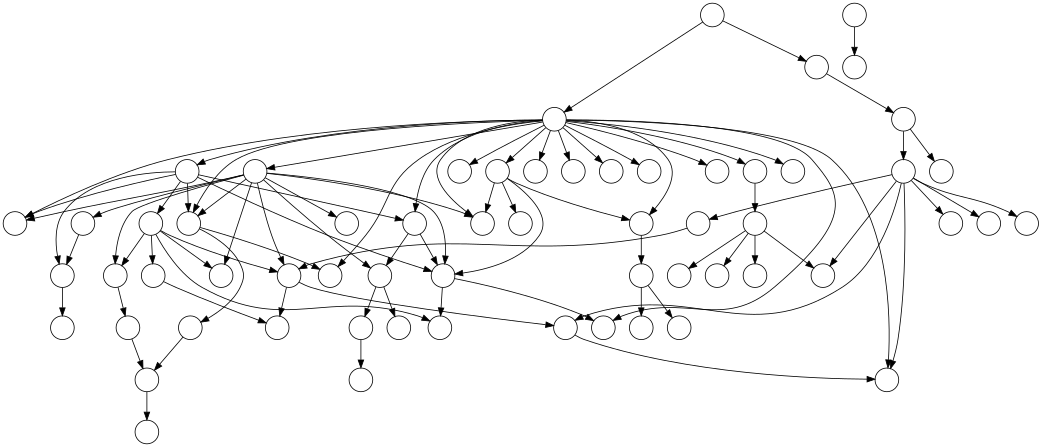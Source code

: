 digraph Infovis {
	graph [size="6.944444444444445,10.375"];
	node [label="\N", fixedsize=true];
	graph [bb="0,0,1311,574"];
	start [label="", width="0.42", height="0.42", pos="809,551"];
	main [label="", width="0.42", height="0.42", pos="698,419"];
	on_exit [label="", width="0.42", height="0.42", pos="1010,485"];
	sort [label="", width="0.42", height="0.42", pos="232,353"];
	merge [label="", width="0.42", height="0.42", pos="318,353"];
	term [label="", width="0.42", height="0.42", pos="626,353"];
	signal [label="", width="0.42", height="0.42", pos="808,287"];
	sbrk [label="", width="0.42", height="0.42", pos="1119,89"];
	unlink [label="", width="0.42", height="0.42", pos="607,287"];
	newfile [label="", width="0.42", height="0.42", pos="521,287"];
	fclose [label="", width="0.42", height="0.42", pos="235,287"];
	close [label="", width="0.42", height="0.42", pos="419,221"];
	brk [label="", width="0.42", height="0.42", pos="578,353"];
	setbuf [label="", width="0.42", height="0.42", pos="15,287"];
	copyproto [label="", width="0.42", height="0.42", pos="674,353"];
	initree [label="", width="0.42", height="0.42", pos="722,353"];
	safeoutfil [label="", width="0.42", height="0.42", pos="770,353"];
	getpid [label="", width="0.42", height="0.42", pos="818,353"];
	sprintf [label="", width="0.42", height="0.42", pos="952,353"];
	creat [label="", width="0.42", height="0.42", pos="904,353"];
	rem [label="", width="0.42", height="0.42", pos="760,155"];
	oldfile [label="", width="0.42", height="0.42", pos="1000,353"];
	msort [label="", width="0.42", height="0.42", pos="187,287"];
	filbuf [label="", width="0.42", height="0.42", pos="75,221"];
	setfil [label="", width="0.42", height="0.42", pos="557,221"];
	qsort [label="", width="0.42", height="0.42", pos="190,221"];
	insert [label="", width="0.42", height="0.42", pos="362,221"];
	wline [label="", width="0.42", height="0.42", pos="142,221"];
	div [label="", width="0.42", height="0.42", pos="557,155"];
	cmpsave [label="", width="0.42", height="0.42", pos="276,221"];
	rline [label="", width="0.42", height="0.42", pos="101,287"];
	fopen [label="", width="0.42", height="0.42", pos="481,221"];
	mul [label="", width="0.42", height="0.42", pos="435,287"];
	cmpa [label="", width="0.42", height="0.42", pos="300,155"];
	flsbuf [label="", width="0.42", height="0.42", pos="158,155"];
	xflsbuf [label="", width="0.42", height="0.42", pos="198,89"];
	write [label="", width="0.42", height="0.42", pos="198,23"];
	read [label="", width="0.42", height="0.42", pos="75,155"];
	exit [label="", width="0.42", height="0.42", pos="655,287"];
	endopen [label="", width="0.42", height="0.42", pos="447,155"];
	open [label="", width="0.42", height="0.42", pos="447,89"];
	findiop [label="", width="0.42", height="0.42", pos="495,155"];
	fflush [label="", width="0.42", height="0.42", pos="237,155"];
	malloc [label="", width="0.42", height="0.42", pos="1140,419"];
	morecore [label="", width="0.42", height="0.42", pos="1140,353"];
	demote [label="", width="0.42", height="0.42", pos="1188,353"];
	getfreehdr [label="", width="0.42", height="0.42", pos="712,155"];
	free [label="", width="0.42", height="0.42", pos="880,287"];
	getpagesize [label="", width="0.42", height="0.42", pos="1200,287"];
	putfreehdr [label="", width="0.42", height="0.42", pos="1248,287"];
	udiv [label="", width="0.42", height="0.42", pos="1038,221"];
	umul [label="", width="0.42", height="0.42", pos="1296,287"];
	sigvec [label="", width="0.42", height="0.42", pos="808,221"];
	moncontrol [label="", width="0.42", height="0.42", pos="1058,551"];
	profil [label="", width="0.42", height="0.42", pos="1058,485"];
	sigblock [label="", width="0.42", height="0.42", pos="856,155"];
	sigsetmask [label="", width="0.42", height="0.42", pos="808,155"];
	doprnt [label="", width="0.42", height="0.42", pos="952,287"];
	urem [label="", width="0.42", height="0.42", pos="952,221"];
	strlen [label="", width="0.42", height="0.42", pos="856,221"];
	localeconv [label="", width="0.42", height="0.42", pos="904,221"];
	start -> main [pos="e,708,430 799,539 780,516 738,465 714,438"];
	start -> on_exit [pos="e,996,490 823,546 858,535 945,507 987,493"];
	main -> sort [pos="e,245,361 683,418 615,413 343,392 261,368 259,367 256,366 253,365"];
	main -> merge [pos="e,333,356 683,416 625,406 412,369 342,357"];
	main -> term [pos="e,637,363 687,409 675,398 657,382 644,369"];
	main -> signal [pos="e,819,298 713,416 743,407 834,380 842,368 856,348 839,321 824,304"];
	main -> sbrk [pos="e,1120,104 713,419 729,418 753,418 762,418 827,414 1004,415 1048,368 1115,295 1121,168 1120,114"];
	main -> unlink [pos="e,594,295 684,415 649,405 562,378 554,368 538,344 567,316 588,300"];
	main -> newfile [pos="e,522,302 683,415 672,412 657,408 643,404 599,391 577,402 546,368 532,352 526,328 523,310"];
	main -> fclose [pos="e,241,301 683,417 637,411 303,373 294,368 271,354 254,326 244,308"];
	main -> close [pos="e,429,233 683,416 658,409 591,391 580,388 557,380 548,383 528,368 487,335 491,314 459,272 451,261 442,249 434,240"];
	main -> brk [pos="e,591,361 685,412 666,403 631,385 602,368 601,367 600,367 599,366"];
	main -> setbuf [pos="e,28,295 683,418 677,418 670,418 663,418 652,417 650,416 638,416 447,400 395,416 208,368 136,348 121,335 51,306 47,303 45,303 40\
,301 39,300 38,300 37,299"];
	main -> copyproto [pos="e,679,367 693,405 690,397 686,386 682,376"];
	main -> initree [pos="e,717,367 703,405 706,397 710,386 714,376"];
	main -> safeoutfil [pos="e,758,363 709,409 720,398 738,382 752,369"];
	main -> getpid [pos="e,805,361 712,412 731,403 766,385 794,368 795,368 796,367 797,366"];
	main -> sprintf [pos="e,939,362 713,417 751,413 851,399 928,368 929,368 930,367 930,367"];
	main -> creat [pos="e,891,360 713,416 744,409 817,391 875,368 877,367 880,366 882,365"];
	main -> rem [pos="e,773,164 713,418 719,418 727,418 733,418 759,416 765,415 790,413 896,401 958,450 1024,368 1059,323 1073,288 976,206 910,149 865\
,201 784,170 783,170 782,169 782,169"];
	main -> oldfile [pos="e,987,362 713,418 756,415 880,405 976,368 977,368 978,367 978,367"];
	on_exit -> malloc [pos="e,1126,425 1023,477 1026,474 1030,472 1034,470 1063,454 1097,438 1119,428"];
	sort -> msort [pos="e,196,300 224,341 218,331 209,318 201,307"];
	sort -> filbuf [pos="e,71,235 217,349 180,337 82,308 77,302 65,286 66,261 69,243"];
	sort -> newfile [pos="e,506,290 247,349 259,346 278,342 294,338 368,321 386,318 459,302 472,299 486,295 498,292"];
	sort -> fclose [pos="e,234,302 233,338 234,330 234,321 234,312"];
	sort -> setbuf [pos="e,28,294 217,350 185,343 107,326 44,302 42,301 39,300 37,299"];
	sort -> setfil [pos="e,542,224 246,346 276,332 349,297 411,272 437,261 498,238 532,227"];
	merge -> insert [pos="e,356,235 321,338 325,322 332,295 340,272 344,262 348,252 352,243"];
	merge -> rline [pos="e,114,294 303,349 265,340 163,314 130,302 128,301 125,300 123,299"];
	merge -> wline [pos="e,142,236 304,348 265,336 165,303 163,302 148,286 144,262 143,244"];
	merge -> unlink [pos="e,594,295 333,351 374,347 488,333 578,302 580,301 582,300 585,299"];
	merge -> fopen [pos="e,469,230 329,343 347,327 381,296 411,272 428,258 448,244 463,235"];
	merge -> fclose [pos="e,247,296 306,344 292,333 270,315 254,302"];
	merge -> setfil [pos="e,559,236 333,351 369,346 530,319 545,302 560,286 561,262 560,244"];
	merge -> mul [pos="e,422,294 331,345 352,334 390,312 414,298"];
	merge -> setbuf [pos="e,30,290 303,349 291,346 272,342 256,338 177,320 157,319 77,302 64,299 50,295 38,292"];
	merge -> cmpsave [pos="e,281,235 313,339 307,316 292,271 284,244"];
	term -> unlink [pos="e,611,302 622,338 620,330 617,320 614,311"];
	term -> signal [pos="e,793,290 639,344 642,342 646,340 650,338 696,316 752,300 784,292"];
	term -> setfil [pos="e,572,222 639,345 659,330 697,298 679,272 657,239 610,227 581,223"];
	term -> exit [pos="e,649,301 632,339 636,331 641,319 645,310"];
	signal -> sigvec [pos="e,808,236 808,272 808,264 808,255 808,246"];
	newfile -> fopen [pos="e,489,234 513,274 508,265 500,253 494,242"];
	newfile -> setfil [pos="e,550,234 528,274 533,265 540,253 546,242"];
	fclose -> fflush [pos="e,251,161 249,281 264,273 289,258 300,236 306,224 306,218 300,206 291,187 273,173 258,165"];
	fclose -> close [pos="e,405,228 249,283 277,274 337,256 386,236 389,234 392,233 396,231"];
	sprintf -> doprnt [pos="e,952,302 952,338 952,330 952,321 952,312"];
	msort -> qsort [pos="e,189,236 188,272 189,264 189,255 189,246"];
	msort -> insert [pos="e,347,225 200,278 203,276 207,274 211,272 254,251 308,235 338,227"];
	msort -> wline [pos="e,151,234 179,275 173,265 164,252 156,241"];
	msort -> div [pos="e,543,161 194,273 204,254 224,221 252,206 357,147 404,200 519,170 524,169 529,167 534,165"];
	msort -> cmpsave [pos="e,264,230 199,278 214,267 240,248 257,235"];
	filbuf -> read [pos="e,75,170 75,206 75,198 75,189 75,180"];
	setfil -> div [pos="e,557,170 557,206 557,198 557,189 557,180"];
	setfil -> rem [pos="e,747,164 572,218 603,212 678,195 736,170 737,170 738,169 738,169"];
	qsort -> cmpa [pos="e,287,163 203,213 222,202 258,181 280,167"];
	insert -> cmpa [pos="e,310,166 351,210 342,200 328,184 316,173"];
	insert -> getfreehdr [pos="e,697,157 375,214 381,211 388,208 395,206 451,189 622,167 687,158"];
	wline -> flsbuf [pos="e,154,170 146,206 147,198 150,188 152,179"];
	rline -> filbuf [pos="e,81,235 95,273 92,265 88,254 84,244"];
	fopen -> endopen [pos="e,454,169 474,208 469,199 464,187 458,177"];
	fopen -> findiop [pos="e,492,170 484,206 485,198 487,188 490,179"];
	flsbuf -> xflsbuf [pos="e,190,102 166,142 171,133 179,121 185,110"];
	xflsbuf -> write [pos="e,198,38 198,74 198,66 198,57 198,48"];
	endopen -> open [pos="e,447,104 447,140 447,132 447,123 447,114"];
	fflush -> xflsbuf [pos="e,206,102 229,142 224,133 217,121 211,110"];
	malloc -> morecore [pos="e,1140,368 1140,404 1140,396 1140,387 1140,378"];
	malloc -> demote [pos="e,1179,365 1149,407 1156,397 1165,384 1173,373"];
	morecore -> sbrk [pos="e,1124,103 1141,338 1142,303 1144,213 1133,140 1132,130 1129,120 1127,112"];
	morecore -> getfreehdr [pos="e,725,164 1137,338 1130,307 1110,236 1062,206 939,128 874,217 736,170 735,170 734,169 734,169"];
	morecore -> free [pos="e,894,292 1125,350 1091,342 1002,322 928,302 920,300 910,297 902,294"];
	morecore -> getpagesize [pos="e,1189,298 1150,342 1159,332 1172,317 1183,305"];
	morecore -> putfreehdr [pos="e,1235,295 1153,345 1156,342 1160,340 1164,338 1190,321 1197,318 1224,302 1225,301 1226,301 1227,300"];
	morecore -> udiv [pos="e,1047,233 1131,341 1113,319 1076,269 1054,241"];
	morecore -> umul [pos="e,1283,295 1153,344 1156,342 1160,340 1164,338 1209,316 1226,323 1272,302 1273,301 1275,301 1276,300"];
	getfreehdr -> sbrk [pos="e,1104,90 725,146 728,144 732,141 736,140 803,115 1022,97 1095,91"];
	free -> insert [pos="e,376,228 866,282 857,278 844,274 832,272 641,234 584,285 395,236 392,235 388,233 384,232"];
	sigvec -> sigblock [pos="e,847,167 817,209 824,199 833,186 841,175"];
	sigvec -> sigsetmask [pos="e,808,170 808,206 808,198 808,189 808,180"];
	moncontrol -> profil [pos="e,1058,500 1058,536 1058,528 1058,519 1058,510"];
	doprnt -> urem [pos="e,952,236 952,272 952,264 952,255 952,246"];
	doprnt -> udiv [pos="e,1026,230 964,278 979,268 1003,249 1019,235"];
	doprnt -> strlen [pos="e,868,230 939,278 923,267 895,247 875,235"];
	doprnt -> localeconv [pos="e,913,233 943,275 936,265 927,252 919,241"];
}
